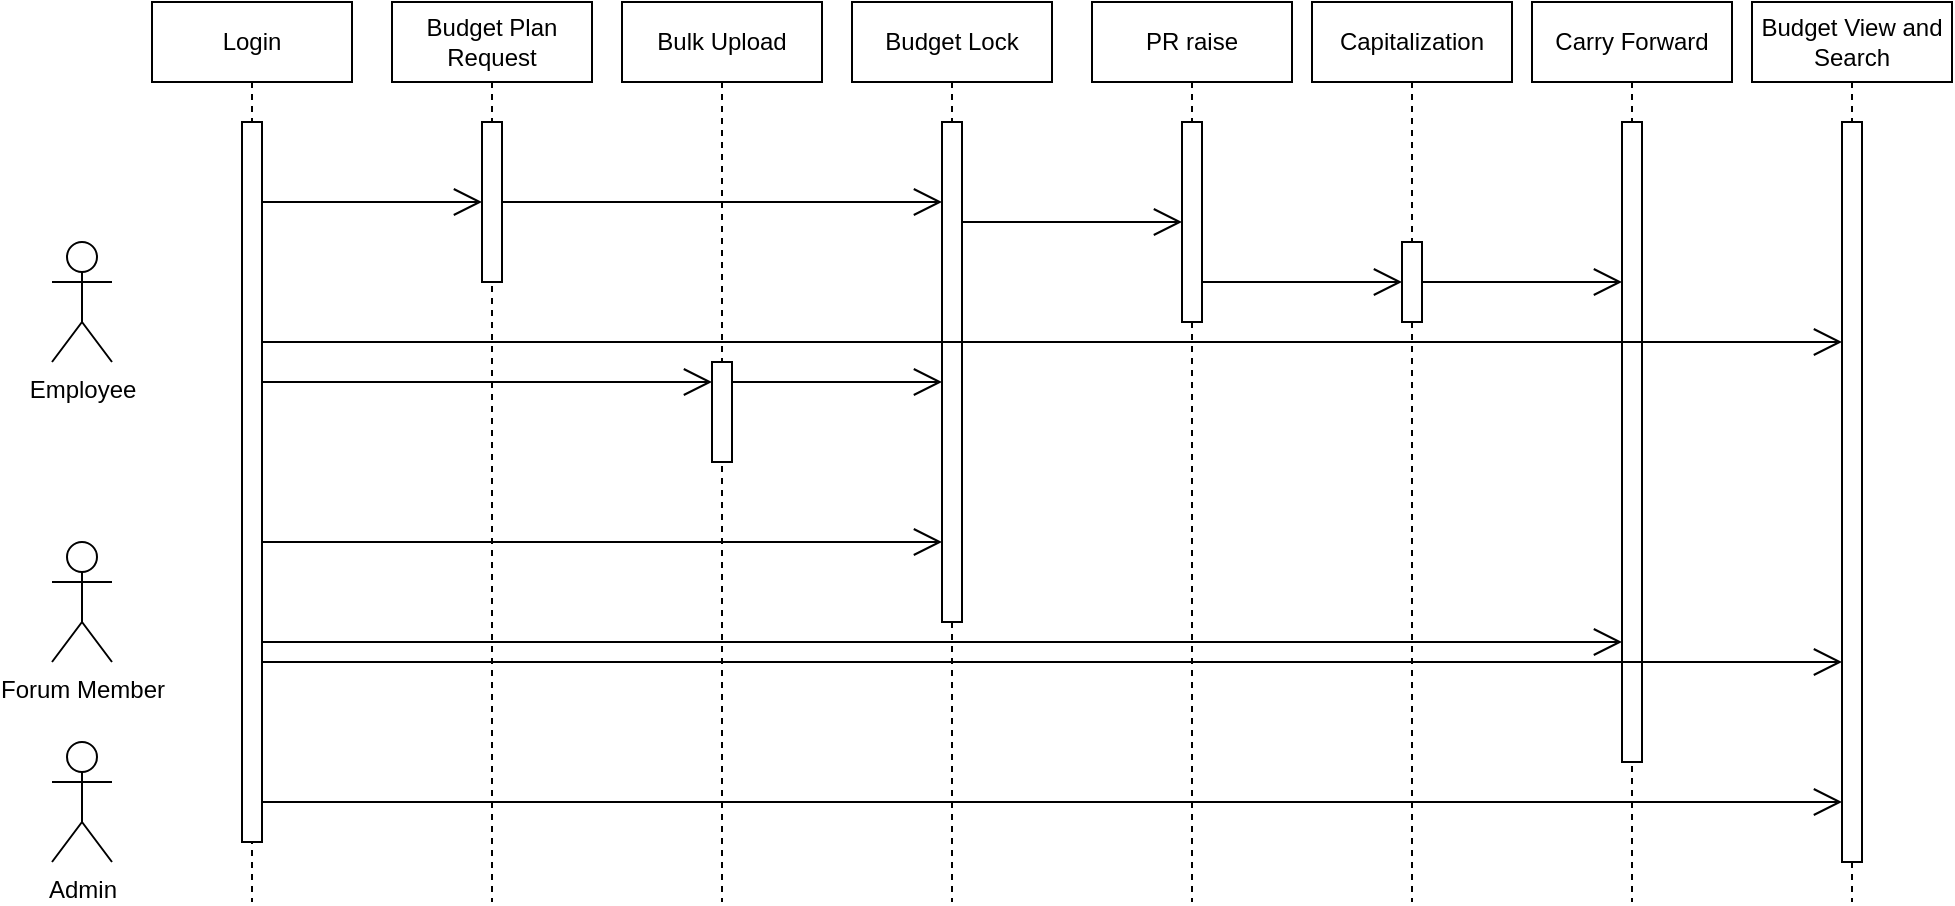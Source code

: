 <mxfile version="21.1.4" type="device">
  <diagram name="Page-1" id="9l1ZSC0lDFBFlWePFkhA">
    <mxGraphModel dx="1088" dy="461" grid="1" gridSize="10" guides="1" tooltips="1" connect="1" arrows="1" fold="1" page="1" pageScale="1" pageWidth="850" pageHeight="1100" math="0" shadow="0">
      <root>
        <mxCell id="0" />
        <mxCell id="1" parent="0" />
        <mxCell id="KvF5QFCf6QKuuQY6gz1t-1" value="Login" style="shape=umlLifeline;perimeter=lifelinePerimeter;whiteSpace=wrap;html=1;container=1;dropTarget=0;collapsible=0;recursiveResize=0;outlineConnect=0;portConstraint=eastwest;newEdgeStyle={&quot;edgeStyle&quot;:&quot;elbowEdgeStyle&quot;,&quot;elbow&quot;:&quot;vertical&quot;,&quot;curved&quot;:0,&quot;rounded&quot;:0};" vertex="1" parent="1">
          <mxGeometry x="140" y="10" width="100" height="450" as="geometry" />
        </mxCell>
        <mxCell id="KvF5QFCf6QKuuQY6gz1t-2" value="" style="html=1;points=[];perimeter=orthogonalPerimeter;outlineConnect=0;targetShapes=umlLifeline;portConstraint=eastwest;newEdgeStyle={&quot;edgeStyle&quot;:&quot;elbowEdgeStyle&quot;,&quot;elbow&quot;:&quot;vertical&quot;,&quot;curved&quot;:0,&quot;rounded&quot;:0};" vertex="1" parent="KvF5QFCf6QKuuQY6gz1t-1">
          <mxGeometry x="45" y="60" width="10" height="360" as="geometry" />
        </mxCell>
        <mxCell id="KvF5QFCf6QKuuQY6gz1t-3" value="Budget Plan Request" style="shape=umlLifeline;perimeter=lifelinePerimeter;whiteSpace=wrap;html=1;container=1;dropTarget=0;collapsible=0;recursiveResize=0;outlineConnect=0;portConstraint=eastwest;newEdgeStyle={&quot;edgeStyle&quot;:&quot;elbowEdgeStyle&quot;,&quot;elbow&quot;:&quot;vertical&quot;,&quot;curved&quot;:0,&quot;rounded&quot;:0};" vertex="1" parent="1">
          <mxGeometry x="260" y="10" width="100" height="450" as="geometry" />
        </mxCell>
        <mxCell id="KvF5QFCf6QKuuQY6gz1t-9" value="" style="html=1;points=[];perimeter=orthogonalPerimeter;outlineConnect=0;targetShapes=umlLifeline;portConstraint=eastwest;newEdgeStyle={&quot;edgeStyle&quot;:&quot;elbowEdgeStyle&quot;,&quot;elbow&quot;:&quot;vertical&quot;,&quot;curved&quot;:0,&quot;rounded&quot;:0};" vertex="1" parent="KvF5QFCf6QKuuQY6gz1t-3">
          <mxGeometry x="45" y="60" width="10" height="80" as="geometry" />
        </mxCell>
        <mxCell id="KvF5QFCf6QKuuQY6gz1t-4" value="Bulk Upload" style="shape=umlLifeline;perimeter=lifelinePerimeter;whiteSpace=wrap;html=1;container=1;dropTarget=0;collapsible=0;recursiveResize=0;outlineConnect=0;portConstraint=eastwest;newEdgeStyle={&quot;edgeStyle&quot;:&quot;elbowEdgeStyle&quot;,&quot;elbow&quot;:&quot;vertical&quot;,&quot;curved&quot;:0,&quot;rounded&quot;:0};" vertex="1" parent="1">
          <mxGeometry x="375" y="10" width="100" height="450" as="geometry" />
        </mxCell>
        <mxCell id="KvF5QFCf6QKuuQY6gz1t-10" value="" style="html=1;points=[];perimeter=orthogonalPerimeter;outlineConnect=0;targetShapes=umlLifeline;portConstraint=eastwest;newEdgeStyle={&quot;edgeStyle&quot;:&quot;elbowEdgeStyle&quot;,&quot;elbow&quot;:&quot;vertical&quot;,&quot;curved&quot;:0,&quot;rounded&quot;:0};" vertex="1" parent="KvF5QFCf6QKuuQY6gz1t-4">
          <mxGeometry x="45" y="180" width="10" height="50" as="geometry" />
        </mxCell>
        <mxCell id="KvF5QFCf6QKuuQY6gz1t-5" value="Budget Lock" style="shape=umlLifeline;perimeter=lifelinePerimeter;whiteSpace=wrap;html=1;container=1;dropTarget=0;collapsible=0;recursiveResize=0;outlineConnect=0;portConstraint=eastwest;newEdgeStyle={&quot;edgeStyle&quot;:&quot;elbowEdgeStyle&quot;,&quot;elbow&quot;:&quot;vertical&quot;,&quot;curved&quot;:0,&quot;rounded&quot;:0};" vertex="1" parent="1">
          <mxGeometry x="490" y="10" width="100" height="450" as="geometry" />
        </mxCell>
        <mxCell id="KvF5QFCf6QKuuQY6gz1t-11" value="" style="html=1;points=[];perimeter=orthogonalPerimeter;outlineConnect=0;targetShapes=umlLifeline;portConstraint=eastwest;newEdgeStyle={&quot;edgeStyle&quot;:&quot;elbowEdgeStyle&quot;,&quot;elbow&quot;:&quot;vertical&quot;,&quot;curved&quot;:0,&quot;rounded&quot;:0};" vertex="1" parent="KvF5QFCf6QKuuQY6gz1t-5">
          <mxGeometry x="45" y="60" width="10" height="250" as="geometry" />
        </mxCell>
        <mxCell id="KvF5QFCf6QKuuQY6gz1t-6" value="PR raise" style="shape=umlLifeline;perimeter=lifelinePerimeter;whiteSpace=wrap;html=1;container=1;dropTarget=0;collapsible=0;recursiveResize=0;outlineConnect=0;portConstraint=eastwest;newEdgeStyle={&quot;edgeStyle&quot;:&quot;elbowEdgeStyle&quot;,&quot;elbow&quot;:&quot;vertical&quot;,&quot;curved&quot;:0,&quot;rounded&quot;:0};" vertex="1" parent="1">
          <mxGeometry x="610" y="10" width="100" height="450" as="geometry" />
        </mxCell>
        <mxCell id="KvF5QFCf6QKuuQY6gz1t-12" value="" style="html=1;points=[];perimeter=orthogonalPerimeter;outlineConnect=0;targetShapes=umlLifeline;portConstraint=eastwest;newEdgeStyle={&quot;edgeStyle&quot;:&quot;elbowEdgeStyle&quot;,&quot;elbow&quot;:&quot;vertical&quot;,&quot;curved&quot;:0,&quot;rounded&quot;:0};" vertex="1" parent="KvF5QFCf6QKuuQY6gz1t-6">
          <mxGeometry x="45" y="60" width="10" height="100" as="geometry" />
        </mxCell>
        <mxCell id="KvF5QFCf6QKuuQY6gz1t-7" value="Capitalization" style="shape=umlLifeline;perimeter=lifelinePerimeter;whiteSpace=wrap;html=1;container=1;dropTarget=0;collapsible=0;recursiveResize=0;outlineConnect=0;portConstraint=eastwest;newEdgeStyle={&quot;edgeStyle&quot;:&quot;elbowEdgeStyle&quot;,&quot;elbow&quot;:&quot;vertical&quot;,&quot;curved&quot;:0,&quot;rounded&quot;:0};" vertex="1" parent="1">
          <mxGeometry x="720" y="10" width="100" height="450" as="geometry" />
        </mxCell>
        <mxCell id="KvF5QFCf6QKuuQY6gz1t-13" value="" style="html=1;points=[];perimeter=orthogonalPerimeter;outlineConnect=0;targetShapes=umlLifeline;portConstraint=eastwest;newEdgeStyle={&quot;edgeStyle&quot;:&quot;elbowEdgeStyle&quot;,&quot;elbow&quot;:&quot;vertical&quot;,&quot;curved&quot;:0,&quot;rounded&quot;:0};" vertex="1" parent="KvF5QFCf6QKuuQY6gz1t-7">
          <mxGeometry x="45" y="120" width="10" height="40" as="geometry" />
        </mxCell>
        <mxCell id="KvF5QFCf6QKuuQY6gz1t-8" value="Carry Forward" style="shape=umlLifeline;perimeter=lifelinePerimeter;whiteSpace=wrap;html=1;container=1;dropTarget=0;collapsible=0;recursiveResize=0;outlineConnect=0;portConstraint=eastwest;newEdgeStyle={&quot;edgeStyle&quot;:&quot;elbowEdgeStyle&quot;,&quot;elbow&quot;:&quot;vertical&quot;,&quot;curved&quot;:0,&quot;rounded&quot;:0};" vertex="1" parent="1">
          <mxGeometry x="830" y="10" width="100" height="450" as="geometry" />
        </mxCell>
        <mxCell id="KvF5QFCf6QKuuQY6gz1t-14" value="" style="html=1;points=[];perimeter=orthogonalPerimeter;outlineConnect=0;targetShapes=umlLifeline;portConstraint=eastwest;newEdgeStyle={&quot;edgeStyle&quot;:&quot;elbowEdgeStyle&quot;,&quot;elbow&quot;:&quot;vertical&quot;,&quot;curved&quot;:0,&quot;rounded&quot;:0};" vertex="1" parent="KvF5QFCf6QKuuQY6gz1t-8">
          <mxGeometry x="45" y="60" width="10" height="320" as="geometry" />
        </mxCell>
        <mxCell id="KvF5QFCf6QKuuQY6gz1t-19" value="" style="endArrow=open;endFill=1;endSize=12;html=1;rounded=0;" edge="1" parent="1" source="KvF5QFCf6QKuuQY6gz1t-2" target="KvF5QFCf6QKuuQY6gz1t-9">
          <mxGeometry width="160" relative="1" as="geometry">
            <mxPoint x="200" y="110" as="sourcePoint" />
            <mxPoint x="300" y="110" as="targetPoint" />
            <Array as="points">
              <mxPoint x="250" y="110" />
            </Array>
          </mxGeometry>
        </mxCell>
        <mxCell id="KvF5QFCf6QKuuQY6gz1t-20" value="" style="endArrow=open;endFill=1;endSize=12;html=1;rounded=0;" edge="1" parent="1" source="KvF5QFCf6QKuuQY6gz1t-2">
          <mxGeometry width="160" relative="1" as="geometry">
            <mxPoint x="260" y="200" as="sourcePoint" />
            <mxPoint x="420" y="200" as="targetPoint" />
          </mxGeometry>
        </mxCell>
        <mxCell id="KvF5QFCf6QKuuQY6gz1t-21" value="" style="endArrow=open;endFill=1;endSize=12;html=1;rounded=0;" edge="1" parent="1" target="KvF5QFCf6QKuuQY6gz1t-11">
          <mxGeometry width="160" relative="1" as="geometry">
            <mxPoint x="315" y="110" as="sourcePoint" />
            <mxPoint x="475" y="110" as="targetPoint" />
          </mxGeometry>
        </mxCell>
        <mxCell id="KvF5QFCf6QKuuQY6gz1t-22" value="" style="endArrow=open;endFill=1;endSize=12;html=1;rounded=0;" edge="1" parent="1" target="KvF5QFCf6QKuuQY6gz1t-11">
          <mxGeometry width="160" relative="1" as="geometry">
            <mxPoint x="430" y="200" as="sourcePoint" />
            <mxPoint x="530" y="200" as="targetPoint" />
          </mxGeometry>
        </mxCell>
        <mxCell id="KvF5QFCf6QKuuQY6gz1t-23" value="" style="endArrow=open;endFill=1;endSize=12;html=1;rounded=0;" edge="1" parent="1" source="KvF5QFCf6QKuuQY6gz1t-12" target="KvF5QFCf6QKuuQY6gz1t-13">
          <mxGeometry width="160" relative="1" as="geometry">
            <mxPoint x="550" y="210" as="sourcePoint" />
            <mxPoint x="760" y="150" as="targetPoint" />
            <Array as="points">
              <mxPoint x="710" y="150" />
            </Array>
          </mxGeometry>
        </mxCell>
        <mxCell id="KvF5QFCf6QKuuQY6gz1t-24" value="" style="endArrow=open;endFill=1;endSize=12;html=1;rounded=0;" edge="1" parent="1" source="KvF5QFCf6QKuuQY6gz1t-11" target="KvF5QFCf6QKuuQY6gz1t-12">
          <mxGeometry width="160" relative="1" as="geometry">
            <mxPoint x="550" y="120" as="sourcePoint" />
            <mxPoint x="710" y="120" as="targetPoint" />
            <Array as="points">
              <mxPoint x="620" y="120" />
            </Array>
          </mxGeometry>
        </mxCell>
        <mxCell id="KvF5QFCf6QKuuQY6gz1t-25" value="" style="endArrow=open;endFill=1;endSize=12;html=1;rounded=0;" edge="1" parent="1" source="KvF5QFCf6QKuuQY6gz1t-13" target="KvF5QFCf6QKuuQY6gz1t-14">
          <mxGeometry width="160" relative="1" as="geometry">
            <mxPoint x="670" y="120" as="sourcePoint" />
            <mxPoint x="870" y="120" as="targetPoint" />
          </mxGeometry>
        </mxCell>
        <mxCell id="KvF5QFCf6QKuuQY6gz1t-26" value="" style="endArrow=open;endFill=1;endSize=12;html=1;rounded=0;" edge="1" parent="1" source="KvF5QFCf6QKuuQY6gz1t-2" target="KvF5QFCf6QKuuQY6gz1t-11">
          <mxGeometry width="160" relative="1" as="geometry">
            <mxPoint x="200" y="290" as="sourcePoint" />
            <mxPoint x="530" y="290" as="targetPoint" />
            <Array as="points">
              <mxPoint x="270" y="280" />
            </Array>
          </mxGeometry>
        </mxCell>
        <mxCell id="KvF5QFCf6QKuuQY6gz1t-27" value="" style="endArrow=open;endFill=1;endSize=12;html=1;rounded=0;" edge="1" parent="1" source="KvF5QFCf6QKuuQY6gz1t-2" target="KvF5QFCf6QKuuQY6gz1t-14">
          <mxGeometry width="160" relative="1" as="geometry">
            <mxPoint x="200" y="350" as="sourcePoint" />
            <mxPoint x="360" y="350" as="targetPoint" />
            <Array as="points">
              <mxPoint x="850" y="330" />
            </Array>
          </mxGeometry>
        </mxCell>
        <mxCell id="KvF5QFCf6QKuuQY6gz1t-28" value="Budget View and Search" style="shape=umlLifeline;perimeter=lifelinePerimeter;whiteSpace=wrap;html=1;container=1;dropTarget=0;collapsible=0;recursiveResize=0;outlineConnect=0;portConstraint=eastwest;newEdgeStyle={&quot;edgeStyle&quot;:&quot;elbowEdgeStyle&quot;,&quot;elbow&quot;:&quot;vertical&quot;,&quot;curved&quot;:0,&quot;rounded&quot;:0};" vertex="1" parent="1">
          <mxGeometry x="940" y="10" width="100" height="450" as="geometry" />
        </mxCell>
        <mxCell id="KvF5QFCf6QKuuQY6gz1t-29" value="" style="html=1;points=[];perimeter=orthogonalPerimeter;outlineConnect=0;targetShapes=umlLifeline;portConstraint=eastwest;newEdgeStyle={&quot;edgeStyle&quot;:&quot;elbowEdgeStyle&quot;,&quot;elbow&quot;:&quot;vertical&quot;,&quot;curved&quot;:0,&quot;rounded&quot;:0};" vertex="1" parent="KvF5QFCf6QKuuQY6gz1t-28">
          <mxGeometry x="45" y="60" width="10" height="370" as="geometry" />
        </mxCell>
        <mxCell id="KvF5QFCf6QKuuQY6gz1t-30" value="" style="endArrow=open;endFill=1;endSize=12;html=1;rounded=0;" edge="1" parent="1" source="KvF5QFCf6QKuuQY6gz1t-2" target="KvF5QFCf6QKuuQY6gz1t-29">
          <mxGeometry width="160" relative="1" as="geometry">
            <mxPoint x="200" y="235" as="sourcePoint" />
            <mxPoint x="980" y="250" as="targetPoint" />
            <Array as="points">
              <mxPoint x="650" y="340" />
            </Array>
          </mxGeometry>
        </mxCell>
        <mxCell id="KvF5QFCf6QKuuQY6gz1t-31" value="" style="endArrow=open;endFill=1;endSize=12;html=1;rounded=0;" edge="1" parent="1" source="KvF5QFCf6QKuuQY6gz1t-2" target="KvF5QFCf6QKuuQY6gz1t-29">
          <mxGeometry width="160" relative="1" as="geometry">
            <mxPoint x="200" y="350" as="sourcePoint" />
            <mxPoint x="980" y="350" as="targetPoint" />
            <Array as="points">
              <mxPoint x="610" y="180" />
            </Array>
          </mxGeometry>
        </mxCell>
        <mxCell id="KvF5QFCf6QKuuQY6gz1t-32" value="" style="endArrow=open;endFill=1;endSize=12;html=1;rounded=0;" edge="1" parent="1" source="KvF5QFCf6QKuuQY6gz1t-2" target="KvF5QFCf6QKuuQY6gz1t-29">
          <mxGeometry width="160" relative="1" as="geometry">
            <mxPoint x="200" y="410" as="sourcePoint" />
            <mxPoint x="350" y="410" as="targetPoint" />
            <Array as="points">
              <mxPoint x="590" y="410" />
            </Array>
          </mxGeometry>
        </mxCell>
        <mxCell id="KvF5QFCf6QKuuQY6gz1t-33" value="Forum Member" style="shape=umlActor;verticalLabelPosition=bottom;verticalAlign=top;html=1;" vertex="1" parent="1">
          <mxGeometry x="90" y="280" width="30" height="60" as="geometry" />
        </mxCell>
        <mxCell id="KvF5QFCf6QKuuQY6gz1t-34" value="Employee" style="shape=umlActor;verticalLabelPosition=bottom;verticalAlign=top;html=1;" vertex="1" parent="1">
          <mxGeometry x="90" y="130" width="30" height="60" as="geometry" />
        </mxCell>
        <mxCell id="KvF5QFCf6QKuuQY6gz1t-35" value="Admin" style="shape=umlActor;verticalLabelPosition=bottom;verticalAlign=top;html=1;" vertex="1" parent="1">
          <mxGeometry x="90" y="380" width="30" height="60" as="geometry" />
        </mxCell>
      </root>
    </mxGraphModel>
  </diagram>
</mxfile>
